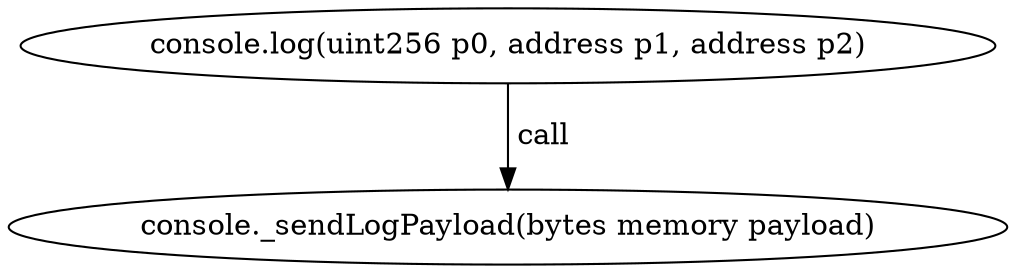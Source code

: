 digraph "" {
	graph [bb="0,0,413.08,124.8"];
	node [label="\N"];
	"console.log(uint256 p0, address p1, address p2)"	 [height=0.5,
		pos="206.54,106.8",
		width=5.417];
	"console._sendLogPayload(bytes memory payload)"	 [height=0.5,
		pos="206.54,18",
		width=5.7372];
	"console.log(uint256 p0, address p1, address p2)" -> "console._sendLogPayload(bytes memory payload)" [key=call,
	label=" call",
	lp="218.39,62.4",
	pos="e,206.54,36.072 206.54,88.401 206.54,76.295 206.54,60.208 206.54,46.467"];
}
digraph "" {
	graph [bb="0,0,413.08,124.8"];
	node [label="\N"];
	"console.log(uint256 p0, address p1, address p2)"	 [height=0.5,
		pos="206.54,106.8",
		width=5.417];
	"console._sendLogPayload(bytes memory payload)"	 [height=0.5,
		pos="206.54,18",
		width=5.7372];
	"console.log(uint256 p0, address p1, address p2)" -> "console._sendLogPayload(bytes memory payload)" [key=call,
	label=" call",
	lp="218.39,62.4",
	pos="e,206.54,36.072 206.54,88.401 206.54,76.295 206.54,60.208 206.54,46.467"];
}
